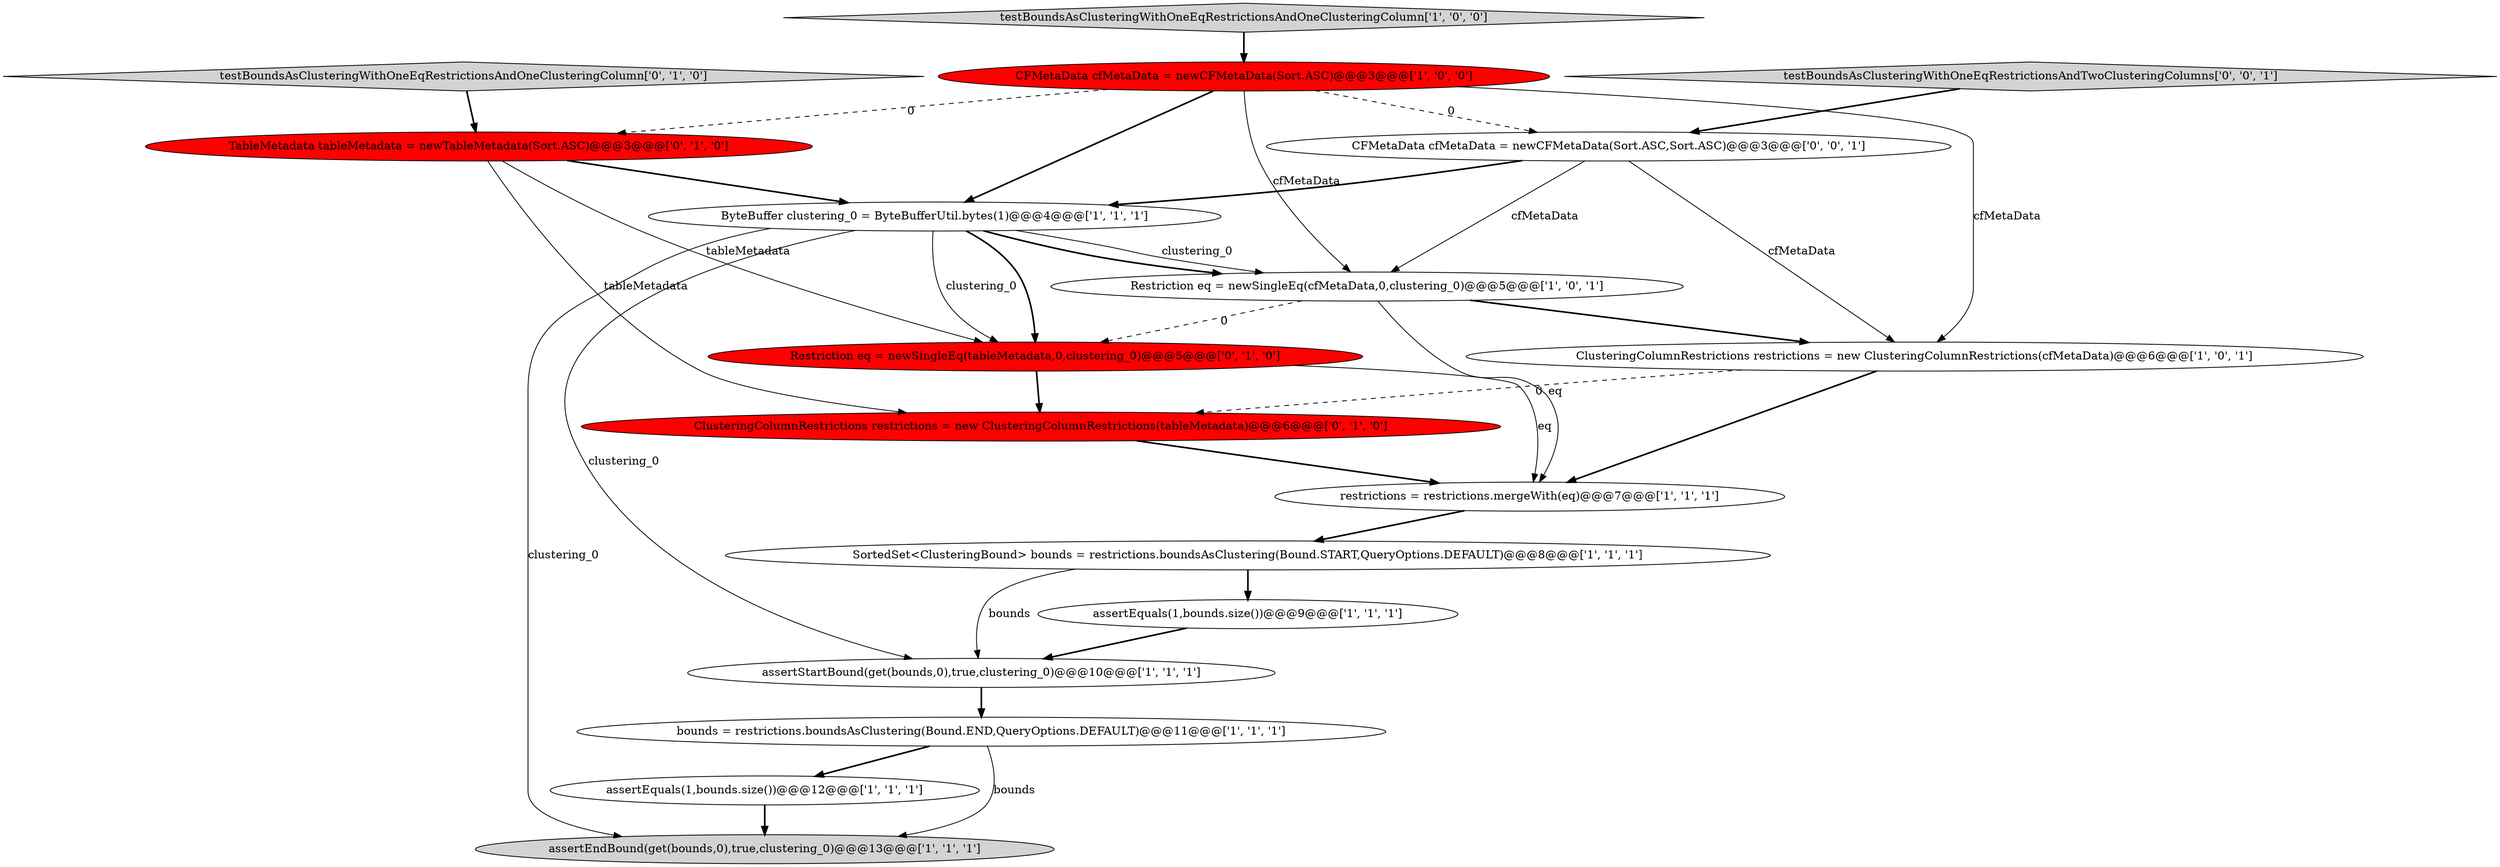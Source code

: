 digraph {
7 [style = filled, label = "SortedSet<ClusteringBound> bounds = restrictions.boundsAsClustering(Bound.START,QueryOptions.DEFAULT)@@@8@@@['1', '1', '1']", fillcolor = white, shape = ellipse image = "AAA0AAABBB1BBB"];
8 [style = filled, label = "Restriction eq = newSingleEq(cfMetaData,0,clustering_0)@@@5@@@['1', '0', '1']", fillcolor = white, shape = ellipse image = "AAA0AAABBB1BBB"];
17 [style = filled, label = "testBoundsAsClusteringWithOneEqRestrictionsAndTwoClusteringColumns['0', '0', '1']", fillcolor = lightgray, shape = diamond image = "AAA0AAABBB3BBB"];
11 [style = filled, label = "CFMetaData cfMetaData = newCFMetaData(Sort.ASC)@@@3@@@['1', '0', '0']", fillcolor = red, shape = ellipse image = "AAA1AAABBB1BBB"];
14 [style = filled, label = "testBoundsAsClusteringWithOneEqRestrictionsAndOneClusteringColumn['0', '1', '0']", fillcolor = lightgray, shape = diamond image = "AAA0AAABBB2BBB"];
3 [style = filled, label = "testBoundsAsClusteringWithOneEqRestrictionsAndOneClusteringColumn['1', '0', '0']", fillcolor = lightgray, shape = diamond image = "AAA0AAABBB1BBB"];
6 [style = filled, label = "ClusteringColumnRestrictions restrictions = new ClusteringColumnRestrictions(cfMetaData)@@@6@@@['1', '0', '1']", fillcolor = white, shape = ellipse image = "AAA0AAABBB1BBB"];
10 [style = filled, label = "assertEndBound(get(bounds,0),true,clustering_0)@@@13@@@['1', '1', '1']", fillcolor = lightgray, shape = ellipse image = "AAA0AAABBB1BBB"];
9 [style = filled, label = "assertEquals(1,bounds.size())@@@12@@@['1', '1', '1']", fillcolor = white, shape = ellipse image = "AAA0AAABBB1BBB"];
16 [style = filled, label = "CFMetaData cfMetaData = newCFMetaData(Sort.ASC,Sort.ASC)@@@3@@@['0', '0', '1']", fillcolor = white, shape = ellipse image = "AAA0AAABBB3BBB"];
2 [style = filled, label = "assertEquals(1,bounds.size())@@@9@@@['1', '1', '1']", fillcolor = white, shape = ellipse image = "AAA0AAABBB1BBB"];
4 [style = filled, label = "assertStartBound(get(bounds,0),true,clustering_0)@@@10@@@['1', '1', '1']", fillcolor = white, shape = ellipse image = "AAA0AAABBB1BBB"];
12 [style = filled, label = "TableMetadata tableMetadata = newTableMetadata(Sort.ASC)@@@3@@@['0', '1', '0']", fillcolor = red, shape = ellipse image = "AAA1AAABBB2BBB"];
15 [style = filled, label = "Restriction eq = newSingleEq(tableMetadata,0,clustering_0)@@@5@@@['0', '1', '0']", fillcolor = red, shape = ellipse image = "AAA1AAABBB2BBB"];
13 [style = filled, label = "ClusteringColumnRestrictions restrictions = new ClusteringColumnRestrictions(tableMetadata)@@@6@@@['0', '1', '0']", fillcolor = red, shape = ellipse image = "AAA1AAABBB2BBB"];
5 [style = filled, label = "restrictions = restrictions.mergeWith(eq)@@@7@@@['1', '1', '1']", fillcolor = white, shape = ellipse image = "AAA0AAABBB1BBB"];
1 [style = filled, label = "bounds = restrictions.boundsAsClustering(Bound.END,QueryOptions.DEFAULT)@@@11@@@['1', '1', '1']", fillcolor = white, shape = ellipse image = "AAA0AAABBB1BBB"];
0 [style = filled, label = "ByteBuffer clustering_0 = ByteBufferUtil.bytes(1)@@@4@@@['1', '1', '1']", fillcolor = white, shape = ellipse image = "AAA0AAABBB1BBB"];
16->0 [style = bold, label=""];
15->13 [style = bold, label=""];
11->6 [style = solid, label="cfMetaData"];
11->16 [style = dashed, label="0"];
11->8 [style = solid, label="cfMetaData"];
15->5 [style = solid, label="eq"];
8->15 [style = dashed, label="0"];
3->11 [style = bold, label=""];
0->8 [style = solid, label="clustering_0"];
8->6 [style = bold, label=""];
0->10 [style = solid, label="clustering_0"];
0->15 [style = solid, label="clustering_0"];
7->4 [style = solid, label="bounds"];
1->10 [style = solid, label="bounds"];
9->10 [style = bold, label=""];
11->12 [style = dashed, label="0"];
0->4 [style = solid, label="clustering_0"];
2->4 [style = bold, label=""];
12->0 [style = bold, label=""];
0->15 [style = bold, label=""];
1->9 [style = bold, label=""];
16->8 [style = solid, label="cfMetaData"];
6->5 [style = bold, label=""];
16->6 [style = solid, label="cfMetaData"];
11->0 [style = bold, label=""];
6->13 [style = dashed, label="0"];
7->2 [style = bold, label=""];
14->12 [style = bold, label=""];
0->8 [style = bold, label=""];
13->5 [style = bold, label=""];
5->7 [style = bold, label=""];
4->1 [style = bold, label=""];
12->13 [style = solid, label="tableMetadata"];
8->5 [style = solid, label="eq"];
17->16 [style = bold, label=""];
12->15 [style = solid, label="tableMetadata"];
}

